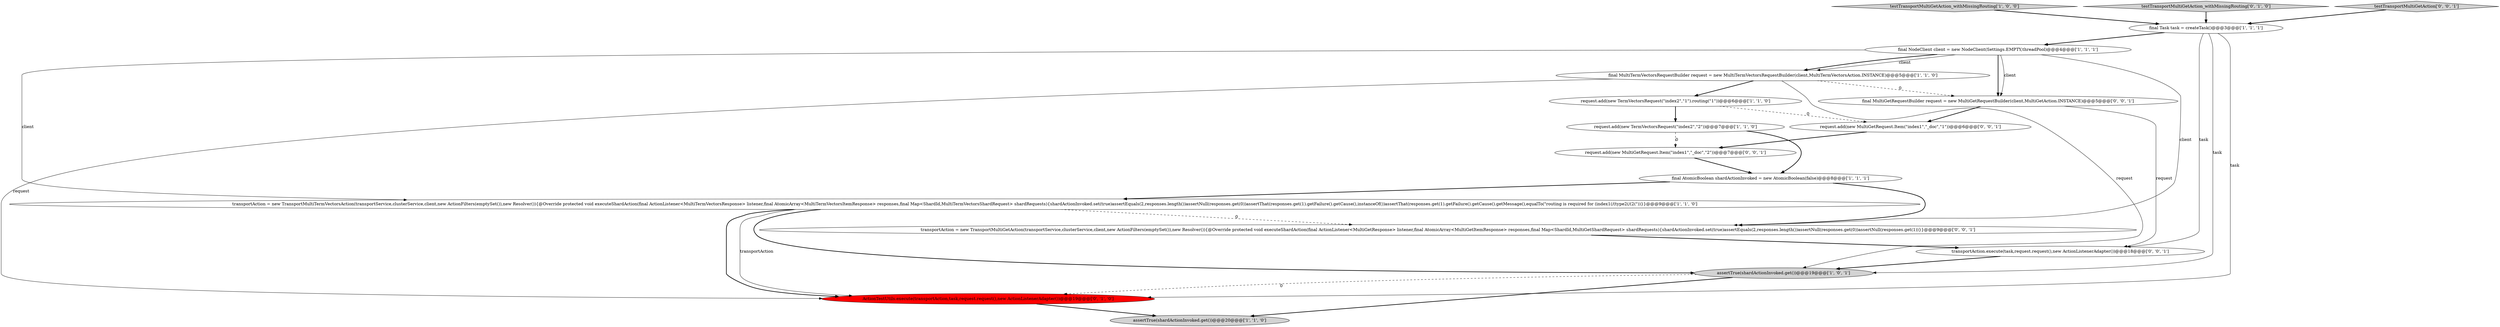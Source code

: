 digraph {
0 [style = filled, label = "final AtomicBoolean shardActionInvoked = new AtomicBoolean(false)@@@8@@@['1', '1', '1']", fillcolor = white, shape = ellipse image = "AAA0AAABBB1BBB"];
3 [style = filled, label = "testTransportMultiGetAction_withMissingRouting['1', '0', '0']", fillcolor = lightgray, shape = diamond image = "AAA0AAABBB1BBB"];
16 [style = filled, label = "request.add(new MultiGetRequest.Item(\"index1\",\"_doc\",\"1\"))@@@6@@@['0', '0', '1']", fillcolor = white, shape = ellipse image = "AAA0AAABBB3BBB"];
17 [style = filled, label = "request.add(new MultiGetRequest.Item(\"index1\",\"_doc\",\"2\"))@@@7@@@['0', '0', '1']", fillcolor = white, shape = ellipse image = "AAA0AAABBB3BBB"];
6 [style = filled, label = "final NodeClient client = new NodeClient(Settings.EMPTY,threadPool)@@@4@@@['1', '1', '1']", fillcolor = white, shape = ellipse image = "AAA0AAABBB1BBB"];
7 [style = filled, label = "final Task task = createTask()@@@3@@@['1', '1', '1']", fillcolor = white, shape = ellipse image = "AAA0AAABBB1BBB"];
11 [style = filled, label = "testTransportMultiGetAction_withMissingRouting['0', '1', '0']", fillcolor = lightgray, shape = diamond image = "AAA0AAABBB2BBB"];
14 [style = filled, label = "testTransportMultiGetAction['0', '0', '1']", fillcolor = lightgray, shape = diamond image = "AAA0AAABBB3BBB"];
13 [style = filled, label = "final MultiGetRequestBuilder request = new MultiGetRequestBuilder(client,MultiGetAction.INSTANCE)@@@5@@@['0', '0', '1']", fillcolor = white, shape = ellipse image = "AAA0AAABBB3BBB"];
15 [style = filled, label = "transportAction = new TransportMultiGetAction(transportService,clusterService,client,new ActionFilters(emptySet()),new Resolver()){@Override protected void executeShardAction(final ActionListener<MultiGetResponse> listener,final AtomicArray<MultiGetItemResponse> responses,final Map<ShardId,MultiGetShardRequest> shardRequests){shardActionInvoked.set(true)assertEquals(2,responses.length())assertNull(responses.get(0))assertNull(responses.get(1))}}@@@9@@@['0', '0', '1']", fillcolor = white, shape = ellipse image = "AAA0AAABBB3BBB"];
2 [style = filled, label = "request.add(new TermVectorsRequest(\"index2\",\"1\").routing(\"1\"))@@@6@@@['1', '1', '0']", fillcolor = white, shape = ellipse image = "AAA0AAABBB1BBB"];
4 [style = filled, label = "final MultiTermVectorsRequestBuilder request = new MultiTermVectorsRequestBuilder(client,MultiTermVectorsAction.INSTANCE)@@@5@@@['1', '1', '0']", fillcolor = white, shape = ellipse image = "AAA0AAABBB1BBB"];
9 [style = filled, label = "assertTrue(shardActionInvoked.get())@@@20@@@['1', '1', '0']", fillcolor = lightgray, shape = ellipse image = "AAA0AAABBB1BBB"];
10 [style = filled, label = "ActionTestUtils.execute(transportAction,task,request.request(),new ActionListenerAdapter())@@@19@@@['0', '1', '0']", fillcolor = red, shape = ellipse image = "AAA1AAABBB2BBB"];
12 [style = filled, label = "transportAction.execute(task,request.request(),new ActionListenerAdapter())@@@18@@@['0', '0', '1']", fillcolor = white, shape = ellipse image = "AAA0AAABBB3BBB"];
1 [style = filled, label = "transportAction = new TransportMultiTermVectorsAction(transportService,clusterService,client,new ActionFilters(emptySet()),new Resolver()){@Override protected void executeShardAction(final ActionListener<MultiTermVectorsResponse> listener,final AtomicArray<MultiTermVectorsItemResponse> responses,final Map<ShardId,MultiTermVectorsShardRequest> shardRequests){shardActionInvoked.set(true)assertEquals(2,responses.length())assertNull(responses.get(0))assertThat(responses.get(1).getFailure().getCause(),instanceOf())assertThat(responses.get(1).getFailure().getCause().getMessage(),equalTo(\"routing is required for (index1(/(type2(/(2(\"))}}@@@9@@@['1', '1', '0']", fillcolor = white, shape = ellipse image = "AAA0AAABBB1BBB"];
5 [style = filled, label = "assertTrue(shardActionInvoked.get())@@@19@@@['1', '0', '1']", fillcolor = lightgray, shape = ellipse image = "AAA0AAABBB1BBB"];
8 [style = filled, label = "request.add(new TermVectorsRequest(\"index2\",\"2\"))@@@7@@@['1', '1', '0']", fillcolor = white, shape = ellipse image = "AAA0AAABBB1BBB"];
1->5 [style = bold, label=""];
12->5 [style = bold, label=""];
5->9 [style = bold, label=""];
1->15 [style = dashed, label="0"];
6->1 [style = solid, label="client"];
4->10 [style = solid, label="request"];
4->2 [style = bold, label=""];
16->17 [style = bold, label=""];
13->12 [style = solid, label="request"];
6->15 [style = solid, label="client"];
13->16 [style = bold, label=""];
0->15 [style = bold, label=""];
7->5 [style = solid, label="task"];
14->7 [style = bold, label=""];
8->0 [style = bold, label=""];
6->4 [style = bold, label=""];
17->0 [style = bold, label=""];
6->4 [style = solid, label="client"];
3->7 [style = bold, label=""];
5->10 [style = dashed, label="0"];
0->1 [style = bold, label=""];
2->16 [style = dashed, label="0"];
6->13 [style = bold, label=""];
7->6 [style = bold, label=""];
4->5 [style = solid, label="request"];
1->10 [style = solid, label="transportAction"];
8->17 [style = dashed, label="0"];
10->9 [style = bold, label=""];
15->12 [style = bold, label=""];
7->12 [style = solid, label="task"];
7->10 [style = solid, label="task"];
4->13 [style = dashed, label="0"];
1->10 [style = bold, label=""];
11->7 [style = bold, label=""];
2->8 [style = bold, label=""];
6->13 [style = solid, label="client"];
}
